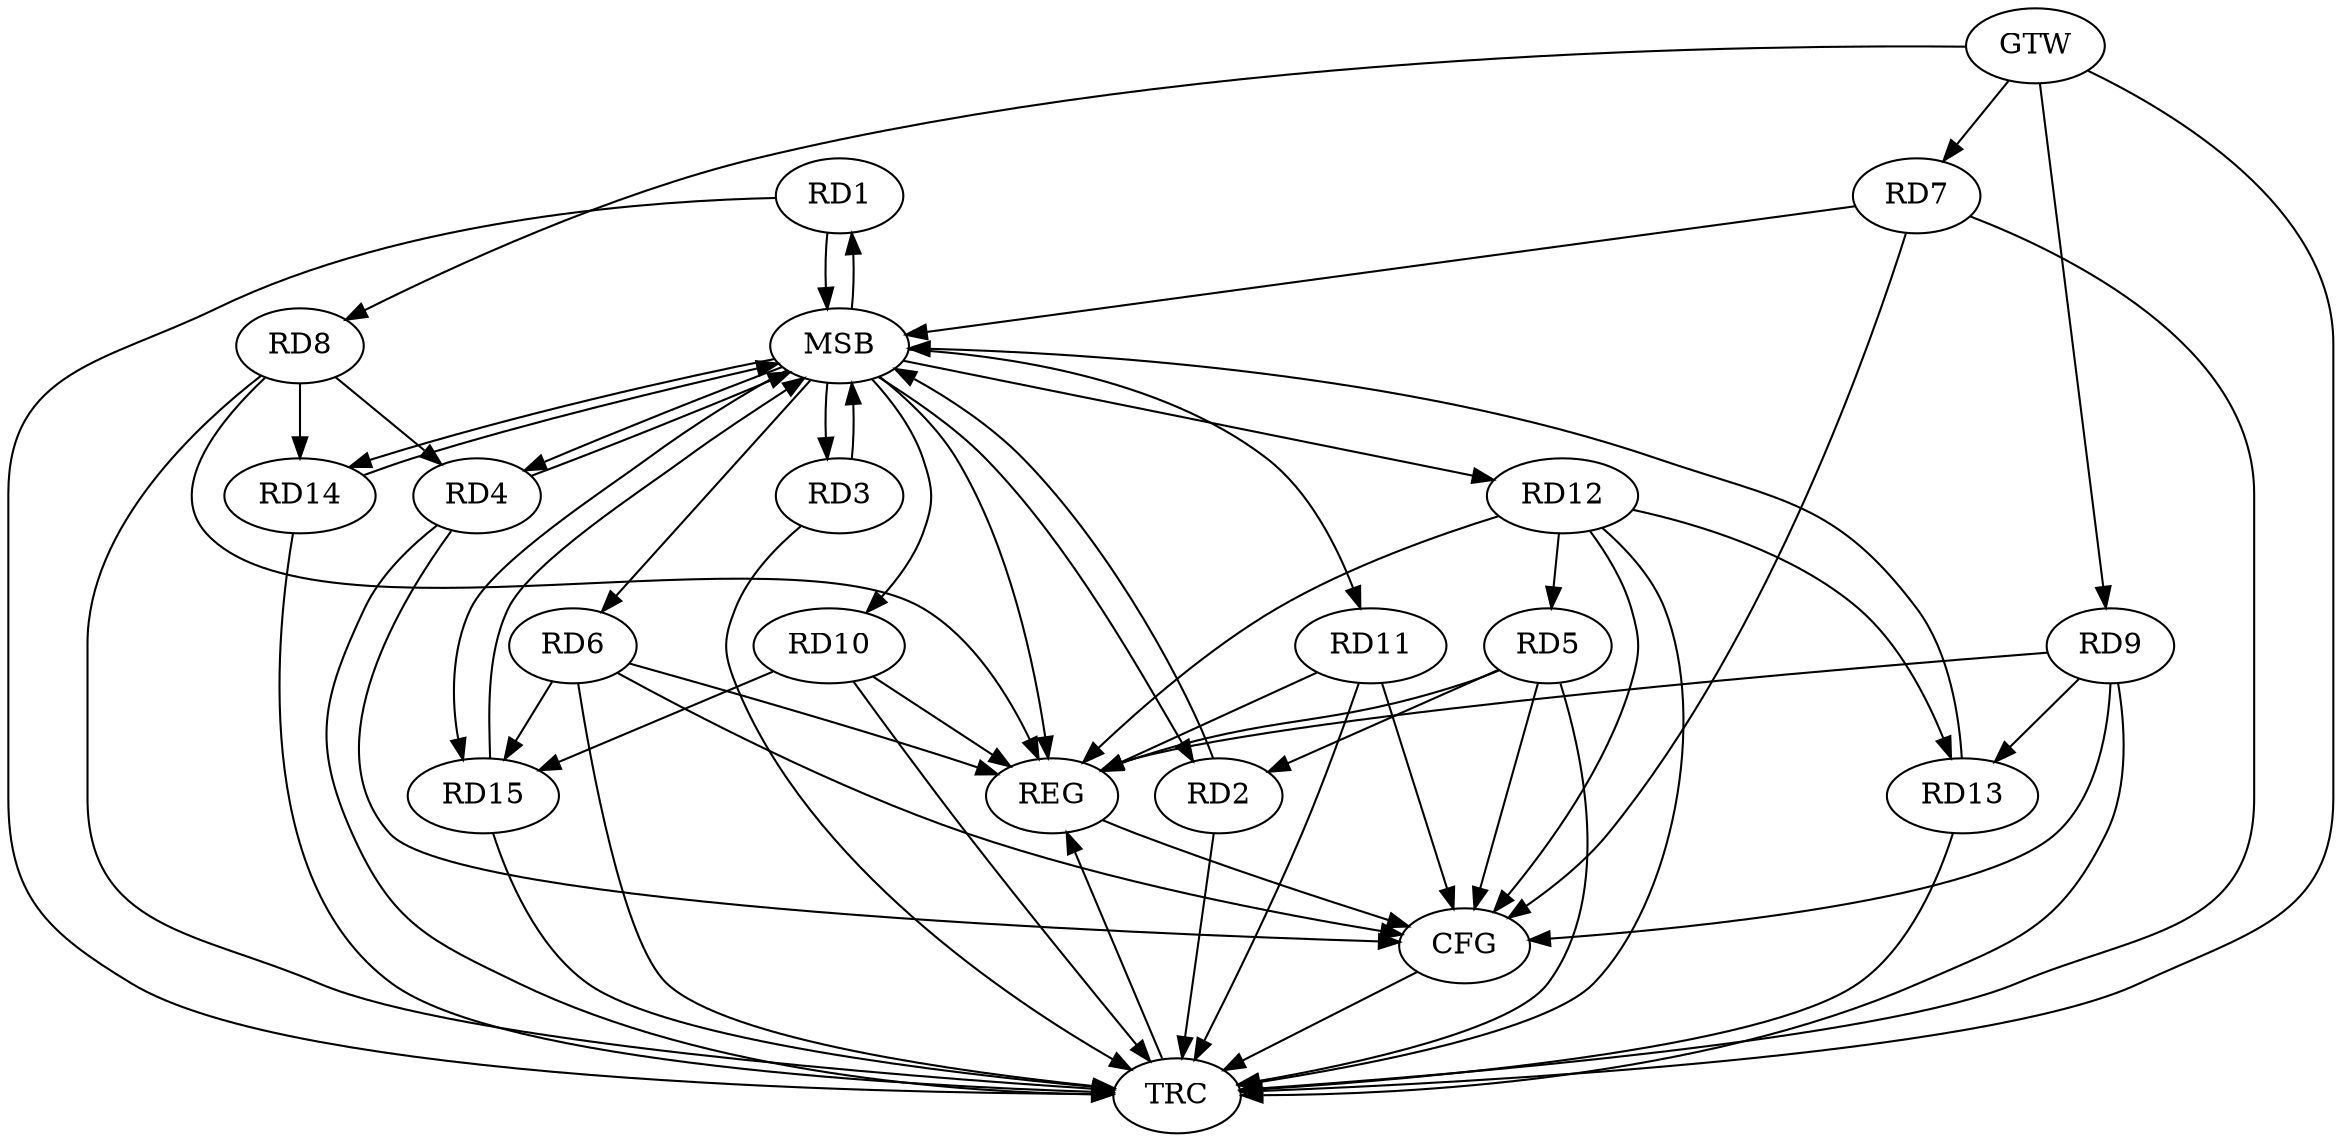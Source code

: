 strict digraph G {
  RD1 [ label="RD1" ];
  RD2 [ label="RD2" ];
  RD3 [ label="RD3" ];
  RD4 [ label="RD4" ];
  RD5 [ label="RD5" ];
  RD6 [ label="RD6" ];
  RD7 [ label="RD7" ];
  RD8 [ label="RD8" ];
  RD9 [ label="RD9" ];
  RD10 [ label="RD10" ];
  RD11 [ label="RD11" ];
  RD12 [ label="RD12" ];
  RD13 [ label="RD13" ];
  RD14 [ label="RD14" ];
  RD15 [ label="RD15" ];
  GTW [ label="GTW" ];
  REG [ label="REG" ];
  MSB [ label="MSB" ];
  CFG [ label="CFG" ];
  TRC [ label="TRC" ];
  RD5 -> RD2;
  RD8 -> RD4;
  RD12 -> RD5;
  RD6 -> RD15;
  RD8 -> RD14;
  RD9 -> RD13;
  RD10 -> RD15;
  RD12 -> RD13;
  GTW -> RD7;
  GTW -> RD8;
  GTW -> RD9;
  RD5 -> REG;
  RD6 -> REG;
  RD8 -> REG;
  RD9 -> REG;
  RD10 -> REG;
  RD11 -> REG;
  RD12 -> REG;
  RD1 -> MSB;
  MSB -> REG;
  RD2 -> MSB;
  MSB -> RD14;
  RD3 -> MSB;
  MSB -> RD12;
  RD4 -> MSB;
  MSB -> RD1;
  MSB -> RD3;
  MSB -> RD15;
  RD7 -> MSB;
  RD13 -> MSB;
  MSB -> RD4;
  MSB -> RD10;
  RD14 -> MSB;
  MSB -> RD2;
  RD15 -> MSB;
  MSB -> RD6;
  MSB -> RD11;
  RD12 -> CFG;
  RD5 -> CFG;
  RD6 -> CFG;
  RD9 -> CFG;
  RD7 -> CFG;
  RD11 -> CFG;
  RD4 -> CFG;
  REG -> CFG;
  RD1 -> TRC;
  RD2 -> TRC;
  RD3 -> TRC;
  RD4 -> TRC;
  RD5 -> TRC;
  RD6 -> TRC;
  RD7 -> TRC;
  RD8 -> TRC;
  RD9 -> TRC;
  RD10 -> TRC;
  RD11 -> TRC;
  RD12 -> TRC;
  RD13 -> TRC;
  RD14 -> TRC;
  RD15 -> TRC;
  GTW -> TRC;
  CFG -> TRC;
  TRC -> REG;
}

